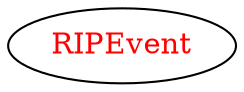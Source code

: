 digraph dependencyGraph {
 concentrate=true;
 ranksep="2.0";
 rankdir="LR"; 
 splines="ortho";
"RIPEvent" [fontcolor="red"];
}